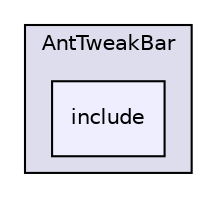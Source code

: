 digraph "bullet/bullet-2.82-r2704/Extras/CDTestFramework/AntTweakBar/include" {
  compound=true
  node [ fontsize="10", fontname="Helvetica"];
  edge [ labelfontsize="10", labelfontname="Helvetica"];
  subgraph clusterdir_b91dc238640831c64fddd1d452ab24a9 {
    graph [ bgcolor="#ddddee", pencolor="black", label="AntTweakBar" fontname="Helvetica", fontsize="10", URL="dir_b91dc238640831c64fddd1d452ab24a9.html"]
  dir_0b33d7ad18c1cafcb6f7b28d9e94aefd [shape=box, label="include", style="filled", fillcolor="#eeeeff", pencolor="black", URL="dir_0b33d7ad18c1cafcb6f7b28d9e94aefd.html"];
  }
}
